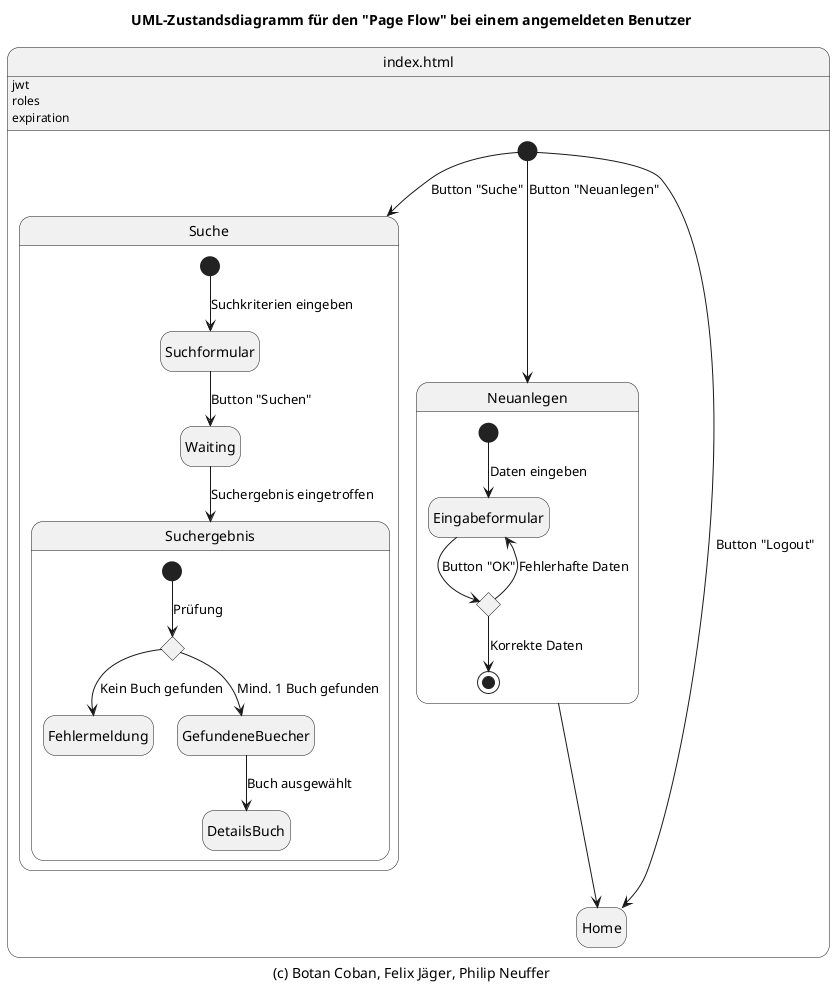 @startuml zustandsdiagramm_angemeldet

hide empty description

title UML-Zustandsdiagramm für den "Page Flow" bei einem angemeldeten Benutzer
caption (c) Botan Coban, Felix Jäger, Philip Neuffer

state "index.html" as index {
index : jwt
index : roles
index : expiration

state Suche{

    [*] --> Suchformular : Suchkriterien eingeben

    Suchformular --> Waiting: Button "Suchen"

    state Suchergebnis{
        state c <<choice>>
        [*] --> c : Prüfung
        c --> Fehlermeldung: Kein Buch gefunden
        c --> GefundeneBuecher: Mind. 1 Buch gefunden
        GefundeneBuecher --> DetailsBuch : Buch ausgewählt
    }

    Waiting --> Suchergebnis : Suchergebnis eingetroffen
}

state Neuanlegen {
    state c2 <<choice>>

    [*] --> Eingabeformular : Daten eingeben

    Eingabeformular --> c2: Button "OK"
    c2 -up-> Eingabeformular: Fehlerhafte Daten

    c2 --> [*]: Korrekte Daten
}

[*] --> Suche: Button "Suche"
[*] --> Neuanlegen: Button "Neuanlegen"

[*] --> Home: Button "Logout"

Neuanlegen --> Home

}

@enduml
